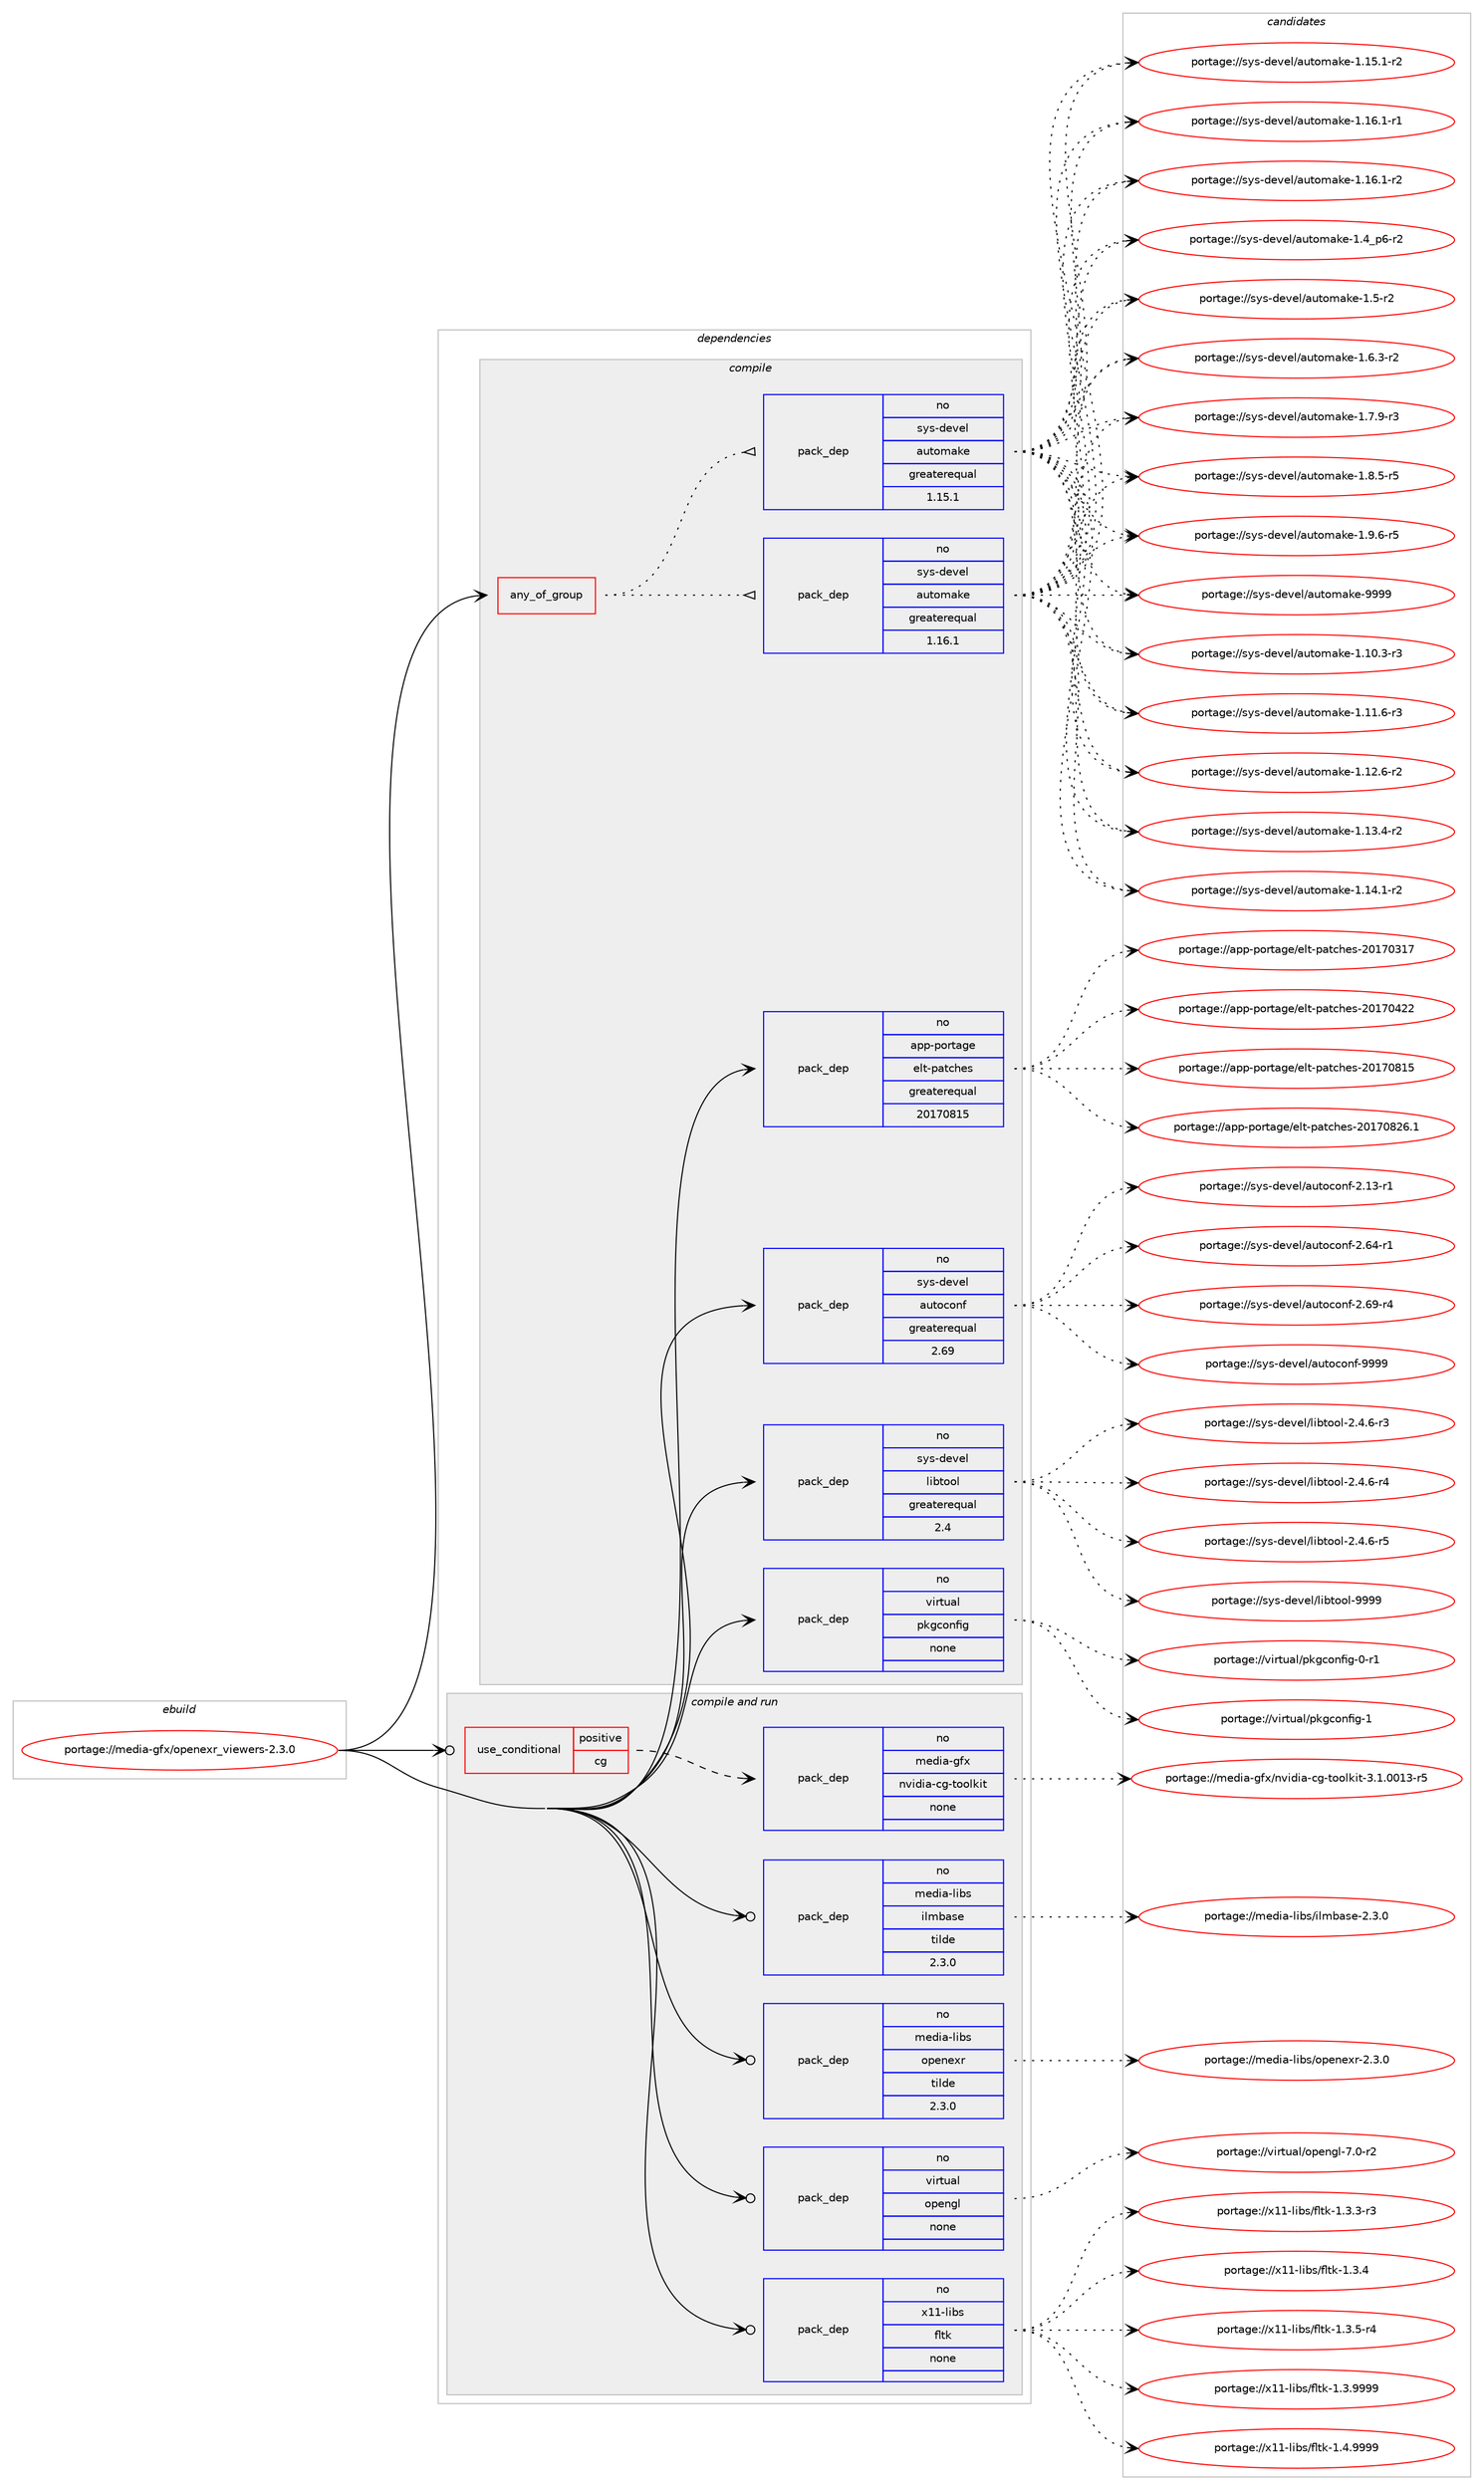 digraph prolog {

# *************
# Graph options
# *************

newrank=true;
concentrate=true;
compound=true;
graph [rankdir=LR,fontname=Helvetica,fontsize=10,ranksep=1.5];#, ranksep=2.5, nodesep=0.2];
edge  [arrowhead=vee];
node  [fontname=Helvetica,fontsize=10];

# **********
# The ebuild
# **********

subgraph cluster_leftcol {
color=gray;
rank=same;
label=<<i>ebuild</i>>;
id [label="portage://media-gfx/openexr_viewers-2.3.0", color=red, width=4, href="../media-gfx/openexr_viewers-2.3.0.svg"];
}

# ****************
# The dependencies
# ****************

subgraph cluster_midcol {
color=gray;
label=<<i>dependencies</i>>;
subgraph cluster_compile {
fillcolor="#eeeeee";
style=filled;
label=<<i>compile</i>>;
subgraph any4967 {
dependency315525 [label=<<TABLE BORDER="0" CELLBORDER="1" CELLSPACING="0" CELLPADDING="4"><TR><TD CELLPADDING="10">any_of_group</TD></TR></TABLE>>, shape=none, color=red];subgraph pack231570 {
dependency315526 [label=<<TABLE BORDER="0" CELLBORDER="1" CELLSPACING="0" CELLPADDING="4" WIDTH="220"><TR><TD ROWSPAN="6" CELLPADDING="30">pack_dep</TD></TR><TR><TD WIDTH="110">no</TD></TR><TR><TD>sys-devel</TD></TR><TR><TD>automake</TD></TR><TR><TD>greaterequal</TD></TR><TR><TD>1.16.1</TD></TR></TABLE>>, shape=none, color=blue];
}
dependency315525:e -> dependency315526:w [weight=20,style="dotted",arrowhead="oinv"];
subgraph pack231571 {
dependency315527 [label=<<TABLE BORDER="0" CELLBORDER="1" CELLSPACING="0" CELLPADDING="4" WIDTH="220"><TR><TD ROWSPAN="6" CELLPADDING="30">pack_dep</TD></TR><TR><TD WIDTH="110">no</TD></TR><TR><TD>sys-devel</TD></TR><TR><TD>automake</TD></TR><TR><TD>greaterequal</TD></TR><TR><TD>1.15.1</TD></TR></TABLE>>, shape=none, color=blue];
}
dependency315525:e -> dependency315527:w [weight=20,style="dotted",arrowhead="oinv"];
}
id:e -> dependency315525:w [weight=20,style="solid",arrowhead="vee"];
subgraph pack231572 {
dependency315528 [label=<<TABLE BORDER="0" CELLBORDER="1" CELLSPACING="0" CELLPADDING="4" WIDTH="220"><TR><TD ROWSPAN="6" CELLPADDING="30">pack_dep</TD></TR><TR><TD WIDTH="110">no</TD></TR><TR><TD>app-portage</TD></TR><TR><TD>elt-patches</TD></TR><TR><TD>greaterequal</TD></TR><TR><TD>20170815</TD></TR></TABLE>>, shape=none, color=blue];
}
id:e -> dependency315528:w [weight=20,style="solid",arrowhead="vee"];
subgraph pack231573 {
dependency315529 [label=<<TABLE BORDER="0" CELLBORDER="1" CELLSPACING="0" CELLPADDING="4" WIDTH="220"><TR><TD ROWSPAN="6" CELLPADDING="30">pack_dep</TD></TR><TR><TD WIDTH="110">no</TD></TR><TR><TD>sys-devel</TD></TR><TR><TD>autoconf</TD></TR><TR><TD>greaterequal</TD></TR><TR><TD>2.69</TD></TR></TABLE>>, shape=none, color=blue];
}
id:e -> dependency315529:w [weight=20,style="solid",arrowhead="vee"];
subgraph pack231574 {
dependency315530 [label=<<TABLE BORDER="0" CELLBORDER="1" CELLSPACING="0" CELLPADDING="4" WIDTH="220"><TR><TD ROWSPAN="6" CELLPADDING="30">pack_dep</TD></TR><TR><TD WIDTH="110">no</TD></TR><TR><TD>sys-devel</TD></TR><TR><TD>libtool</TD></TR><TR><TD>greaterequal</TD></TR><TR><TD>2.4</TD></TR></TABLE>>, shape=none, color=blue];
}
id:e -> dependency315530:w [weight=20,style="solid",arrowhead="vee"];
subgraph pack231575 {
dependency315531 [label=<<TABLE BORDER="0" CELLBORDER="1" CELLSPACING="0" CELLPADDING="4" WIDTH="220"><TR><TD ROWSPAN="6" CELLPADDING="30">pack_dep</TD></TR><TR><TD WIDTH="110">no</TD></TR><TR><TD>virtual</TD></TR><TR><TD>pkgconfig</TD></TR><TR><TD>none</TD></TR><TR><TD></TD></TR></TABLE>>, shape=none, color=blue];
}
id:e -> dependency315531:w [weight=20,style="solid",arrowhead="vee"];
}
subgraph cluster_compileandrun {
fillcolor="#eeeeee";
style=filled;
label=<<i>compile and run</i>>;
subgraph cond78872 {
dependency315532 [label=<<TABLE BORDER="0" CELLBORDER="1" CELLSPACING="0" CELLPADDING="4"><TR><TD ROWSPAN="3" CELLPADDING="10">use_conditional</TD></TR><TR><TD>positive</TD></TR><TR><TD>cg</TD></TR></TABLE>>, shape=none, color=red];
subgraph pack231576 {
dependency315533 [label=<<TABLE BORDER="0" CELLBORDER="1" CELLSPACING="0" CELLPADDING="4" WIDTH="220"><TR><TD ROWSPAN="6" CELLPADDING="30">pack_dep</TD></TR><TR><TD WIDTH="110">no</TD></TR><TR><TD>media-gfx</TD></TR><TR><TD>nvidia-cg-toolkit</TD></TR><TR><TD>none</TD></TR><TR><TD></TD></TR></TABLE>>, shape=none, color=blue];
}
dependency315532:e -> dependency315533:w [weight=20,style="dashed",arrowhead="vee"];
}
id:e -> dependency315532:w [weight=20,style="solid",arrowhead="odotvee"];
subgraph pack231577 {
dependency315534 [label=<<TABLE BORDER="0" CELLBORDER="1" CELLSPACING="0" CELLPADDING="4" WIDTH="220"><TR><TD ROWSPAN="6" CELLPADDING="30">pack_dep</TD></TR><TR><TD WIDTH="110">no</TD></TR><TR><TD>media-libs</TD></TR><TR><TD>ilmbase</TD></TR><TR><TD>tilde</TD></TR><TR><TD>2.3.0</TD></TR></TABLE>>, shape=none, color=blue];
}
id:e -> dependency315534:w [weight=20,style="solid",arrowhead="odotvee"];
subgraph pack231578 {
dependency315535 [label=<<TABLE BORDER="0" CELLBORDER="1" CELLSPACING="0" CELLPADDING="4" WIDTH="220"><TR><TD ROWSPAN="6" CELLPADDING="30">pack_dep</TD></TR><TR><TD WIDTH="110">no</TD></TR><TR><TD>media-libs</TD></TR><TR><TD>openexr</TD></TR><TR><TD>tilde</TD></TR><TR><TD>2.3.0</TD></TR></TABLE>>, shape=none, color=blue];
}
id:e -> dependency315535:w [weight=20,style="solid",arrowhead="odotvee"];
subgraph pack231579 {
dependency315536 [label=<<TABLE BORDER="0" CELLBORDER="1" CELLSPACING="0" CELLPADDING="4" WIDTH="220"><TR><TD ROWSPAN="6" CELLPADDING="30">pack_dep</TD></TR><TR><TD WIDTH="110">no</TD></TR><TR><TD>virtual</TD></TR><TR><TD>opengl</TD></TR><TR><TD>none</TD></TR><TR><TD></TD></TR></TABLE>>, shape=none, color=blue];
}
id:e -> dependency315536:w [weight=20,style="solid",arrowhead="odotvee"];
subgraph pack231580 {
dependency315537 [label=<<TABLE BORDER="0" CELLBORDER="1" CELLSPACING="0" CELLPADDING="4" WIDTH="220"><TR><TD ROWSPAN="6" CELLPADDING="30">pack_dep</TD></TR><TR><TD WIDTH="110">no</TD></TR><TR><TD>x11-libs</TD></TR><TR><TD>fltk</TD></TR><TR><TD>none</TD></TR><TR><TD></TD></TR></TABLE>>, shape=none, color=blue];
}
id:e -> dependency315537:w [weight=20,style="solid",arrowhead="odotvee"];
}
subgraph cluster_run {
fillcolor="#eeeeee";
style=filled;
label=<<i>run</i>>;
}
}

# **************
# The candidates
# **************

subgraph cluster_choices {
rank=same;
color=gray;
label=<<i>candidates</i>>;

subgraph choice231570 {
color=black;
nodesep=1;
choiceportage11512111545100101118101108479711711611110997107101454946494846514511451 [label="portage://sys-devel/automake-1.10.3-r3", color=red, width=4,href="../sys-devel/automake-1.10.3-r3.svg"];
choiceportage11512111545100101118101108479711711611110997107101454946494946544511451 [label="portage://sys-devel/automake-1.11.6-r3", color=red, width=4,href="../sys-devel/automake-1.11.6-r3.svg"];
choiceportage11512111545100101118101108479711711611110997107101454946495046544511450 [label="portage://sys-devel/automake-1.12.6-r2", color=red, width=4,href="../sys-devel/automake-1.12.6-r2.svg"];
choiceportage11512111545100101118101108479711711611110997107101454946495146524511450 [label="portage://sys-devel/automake-1.13.4-r2", color=red, width=4,href="../sys-devel/automake-1.13.4-r2.svg"];
choiceportage11512111545100101118101108479711711611110997107101454946495246494511450 [label="portage://sys-devel/automake-1.14.1-r2", color=red, width=4,href="../sys-devel/automake-1.14.1-r2.svg"];
choiceportage11512111545100101118101108479711711611110997107101454946495346494511450 [label="portage://sys-devel/automake-1.15.1-r2", color=red, width=4,href="../sys-devel/automake-1.15.1-r2.svg"];
choiceportage11512111545100101118101108479711711611110997107101454946495446494511449 [label="portage://sys-devel/automake-1.16.1-r1", color=red, width=4,href="../sys-devel/automake-1.16.1-r1.svg"];
choiceportage11512111545100101118101108479711711611110997107101454946495446494511450 [label="portage://sys-devel/automake-1.16.1-r2", color=red, width=4,href="../sys-devel/automake-1.16.1-r2.svg"];
choiceportage115121115451001011181011084797117116111109971071014549465295112544511450 [label="portage://sys-devel/automake-1.4_p6-r2", color=red, width=4,href="../sys-devel/automake-1.4_p6-r2.svg"];
choiceportage11512111545100101118101108479711711611110997107101454946534511450 [label="portage://sys-devel/automake-1.5-r2", color=red, width=4,href="../sys-devel/automake-1.5-r2.svg"];
choiceportage115121115451001011181011084797117116111109971071014549465446514511450 [label="portage://sys-devel/automake-1.6.3-r2", color=red, width=4,href="../sys-devel/automake-1.6.3-r2.svg"];
choiceportage115121115451001011181011084797117116111109971071014549465546574511451 [label="portage://sys-devel/automake-1.7.9-r3", color=red, width=4,href="../sys-devel/automake-1.7.9-r3.svg"];
choiceportage115121115451001011181011084797117116111109971071014549465646534511453 [label="portage://sys-devel/automake-1.8.5-r5", color=red, width=4,href="../sys-devel/automake-1.8.5-r5.svg"];
choiceportage115121115451001011181011084797117116111109971071014549465746544511453 [label="portage://sys-devel/automake-1.9.6-r5", color=red, width=4,href="../sys-devel/automake-1.9.6-r5.svg"];
choiceportage115121115451001011181011084797117116111109971071014557575757 [label="portage://sys-devel/automake-9999", color=red, width=4,href="../sys-devel/automake-9999.svg"];
dependency315526:e -> choiceportage11512111545100101118101108479711711611110997107101454946494846514511451:w [style=dotted,weight="100"];
dependency315526:e -> choiceportage11512111545100101118101108479711711611110997107101454946494946544511451:w [style=dotted,weight="100"];
dependency315526:e -> choiceportage11512111545100101118101108479711711611110997107101454946495046544511450:w [style=dotted,weight="100"];
dependency315526:e -> choiceportage11512111545100101118101108479711711611110997107101454946495146524511450:w [style=dotted,weight="100"];
dependency315526:e -> choiceportage11512111545100101118101108479711711611110997107101454946495246494511450:w [style=dotted,weight="100"];
dependency315526:e -> choiceportage11512111545100101118101108479711711611110997107101454946495346494511450:w [style=dotted,weight="100"];
dependency315526:e -> choiceportage11512111545100101118101108479711711611110997107101454946495446494511449:w [style=dotted,weight="100"];
dependency315526:e -> choiceportage11512111545100101118101108479711711611110997107101454946495446494511450:w [style=dotted,weight="100"];
dependency315526:e -> choiceportage115121115451001011181011084797117116111109971071014549465295112544511450:w [style=dotted,weight="100"];
dependency315526:e -> choiceportage11512111545100101118101108479711711611110997107101454946534511450:w [style=dotted,weight="100"];
dependency315526:e -> choiceportage115121115451001011181011084797117116111109971071014549465446514511450:w [style=dotted,weight="100"];
dependency315526:e -> choiceportage115121115451001011181011084797117116111109971071014549465546574511451:w [style=dotted,weight="100"];
dependency315526:e -> choiceportage115121115451001011181011084797117116111109971071014549465646534511453:w [style=dotted,weight="100"];
dependency315526:e -> choiceportage115121115451001011181011084797117116111109971071014549465746544511453:w [style=dotted,weight="100"];
dependency315526:e -> choiceportage115121115451001011181011084797117116111109971071014557575757:w [style=dotted,weight="100"];
}
subgraph choice231571 {
color=black;
nodesep=1;
choiceportage11512111545100101118101108479711711611110997107101454946494846514511451 [label="portage://sys-devel/automake-1.10.3-r3", color=red, width=4,href="../sys-devel/automake-1.10.3-r3.svg"];
choiceportage11512111545100101118101108479711711611110997107101454946494946544511451 [label="portage://sys-devel/automake-1.11.6-r3", color=red, width=4,href="../sys-devel/automake-1.11.6-r3.svg"];
choiceportage11512111545100101118101108479711711611110997107101454946495046544511450 [label="portage://sys-devel/automake-1.12.6-r2", color=red, width=4,href="../sys-devel/automake-1.12.6-r2.svg"];
choiceportage11512111545100101118101108479711711611110997107101454946495146524511450 [label="portage://sys-devel/automake-1.13.4-r2", color=red, width=4,href="../sys-devel/automake-1.13.4-r2.svg"];
choiceportage11512111545100101118101108479711711611110997107101454946495246494511450 [label="portage://sys-devel/automake-1.14.1-r2", color=red, width=4,href="../sys-devel/automake-1.14.1-r2.svg"];
choiceportage11512111545100101118101108479711711611110997107101454946495346494511450 [label="portage://sys-devel/automake-1.15.1-r2", color=red, width=4,href="../sys-devel/automake-1.15.1-r2.svg"];
choiceportage11512111545100101118101108479711711611110997107101454946495446494511449 [label="portage://sys-devel/automake-1.16.1-r1", color=red, width=4,href="../sys-devel/automake-1.16.1-r1.svg"];
choiceportage11512111545100101118101108479711711611110997107101454946495446494511450 [label="portage://sys-devel/automake-1.16.1-r2", color=red, width=4,href="../sys-devel/automake-1.16.1-r2.svg"];
choiceportage115121115451001011181011084797117116111109971071014549465295112544511450 [label="portage://sys-devel/automake-1.4_p6-r2", color=red, width=4,href="../sys-devel/automake-1.4_p6-r2.svg"];
choiceportage11512111545100101118101108479711711611110997107101454946534511450 [label="portage://sys-devel/automake-1.5-r2", color=red, width=4,href="../sys-devel/automake-1.5-r2.svg"];
choiceportage115121115451001011181011084797117116111109971071014549465446514511450 [label="portage://sys-devel/automake-1.6.3-r2", color=red, width=4,href="../sys-devel/automake-1.6.3-r2.svg"];
choiceportage115121115451001011181011084797117116111109971071014549465546574511451 [label="portage://sys-devel/automake-1.7.9-r3", color=red, width=4,href="../sys-devel/automake-1.7.9-r3.svg"];
choiceportage115121115451001011181011084797117116111109971071014549465646534511453 [label="portage://sys-devel/automake-1.8.5-r5", color=red, width=4,href="../sys-devel/automake-1.8.5-r5.svg"];
choiceportage115121115451001011181011084797117116111109971071014549465746544511453 [label="portage://sys-devel/automake-1.9.6-r5", color=red, width=4,href="../sys-devel/automake-1.9.6-r5.svg"];
choiceportage115121115451001011181011084797117116111109971071014557575757 [label="portage://sys-devel/automake-9999", color=red, width=4,href="../sys-devel/automake-9999.svg"];
dependency315527:e -> choiceportage11512111545100101118101108479711711611110997107101454946494846514511451:w [style=dotted,weight="100"];
dependency315527:e -> choiceportage11512111545100101118101108479711711611110997107101454946494946544511451:w [style=dotted,weight="100"];
dependency315527:e -> choiceportage11512111545100101118101108479711711611110997107101454946495046544511450:w [style=dotted,weight="100"];
dependency315527:e -> choiceportage11512111545100101118101108479711711611110997107101454946495146524511450:w [style=dotted,weight="100"];
dependency315527:e -> choiceportage11512111545100101118101108479711711611110997107101454946495246494511450:w [style=dotted,weight="100"];
dependency315527:e -> choiceportage11512111545100101118101108479711711611110997107101454946495346494511450:w [style=dotted,weight="100"];
dependency315527:e -> choiceportage11512111545100101118101108479711711611110997107101454946495446494511449:w [style=dotted,weight="100"];
dependency315527:e -> choiceportage11512111545100101118101108479711711611110997107101454946495446494511450:w [style=dotted,weight="100"];
dependency315527:e -> choiceportage115121115451001011181011084797117116111109971071014549465295112544511450:w [style=dotted,weight="100"];
dependency315527:e -> choiceportage11512111545100101118101108479711711611110997107101454946534511450:w [style=dotted,weight="100"];
dependency315527:e -> choiceportage115121115451001011181011084797117116111109971071014549465446514511450:w [style=dotted,weight="100"];
dependency315527:e -> choiceportage115121115451001011181011084797117116111109971071014549465546574511451:w [style=dotted,weight="100"];
dependency315527:e -> choiceportage115121115451001011181011084797117116111109971071014549465646534511453:w [style=dotted,weight="100"];
dependency315527:e -> choiceportage115121115451001011181011084797117116111109971071014549465746544511453:w [style=dotted,weight="100"];
dependency315527:e -> choiceportage115121115451001011181011084797117116111109971071014557575757:w [style=dotted,weight="100"];
}
subgraph choice231572 {
color=black;
nodesep=1;
choiceportage97112112451121111141169710310147101108116451129711699104101115455048495548514955 [label="portage://app-portage/elt-patches-20170317", color=red, width=4,href="../app-portage/elt-patches-20170317.svg"];
choiceportage97112112451121111141169710310147101108116451129711699104101115455048495548525050 [label="portage://app-portage/elt-patches-20170422", color=red, width=4,href="../app-portage/elt-patches-20170422.svg"];
choiceportage97112112451121111141169710310147101108116451129711699104101115455048495548564953 [label="portage://app-portage/elt-patches-20170815", color=red, width=4,href="../app-portage/elt-patches-20170815.svg"];
choiceportage971121124511211111411697103101471011081164511297116991041011154550484955485650544649 [label="portage://app-portage/elt-patches-20170826.1", color=red, width=4,href="../app-portage/elt-patches-20170826.1.svg"];
dependency315528:e -> choiceportage97112112451121111141169710310147101108116451129711699104101115455048495548514955:w [style=dotted,weight="100"];
dependency315528:e -> choiceportage97112112451121111141169710310147101108116451129711699104101115455048495548525050:w [style=dotted,weight="100"];
dependency315528:e -> choiceportage97112112451121111141169710310147101108116451129711699104101115455048495548564953:w [style=dotted,weight="100"];
dependency315528:e -> choiceportage971121124511211111411697103101471011081164511297116991041011154550484955485650544649:w [style=dotted,weight="100"];
}
subgraph choice231573 {
color=black;
nodesep=1;
choiceportage1151211154510010111810110847971171161119911111010245504649514511449 [label="portage://sys-devel/autoconf-2.13-r1", color=red, width=4,href="../sys-devel/autoconf-2.13-r1.svg"];
choiceportage1151211154510010111810110847971171161119911111010245504654524511449 [label="portage://sys-devel/autoconf-2.64-r1", color=red, width=4,href="../sys-devel/autoconf-2.64-r1.svg"];
choiceportage1151211154510010111810110847971171161119911111010245504654574511452 [label="portage://sys-devel/autoconf-2.69-r4", color=red, width=4,href="../sys-devel/autoconf-2.69-r4.svg"];
choiceportage115121115451001011181011084797117116111991111101024557575757 [label="portage://sys-devel/autoconf-9999", color=red, width=4,href="../sys-devel/autoconf-9999.svg"];
dependency315529:e -> choiceportage1151211154510010111810110847971171161119911111010245504649514511449:w [style=dotted,weight="100"];
dependency315529:e -> choiceportage1151211154510010111810110847971171161119911111010245504654524511449:w [style=dotted,weight="100"];
dependency315529:e -> choiceportage1151211154510010111810110847971171161119911111010245504654574511452:w [style=dotted,weight="100"];
dependency315529:e -> choiceportage115121115451001011181011084797117116111991111101024557575757:w [style=dotted,weight="100"];
}
subgraph choice231574 {
color=black;
nodesep=1;
choiceportage1151211154510010111810110847108105981161111111084550465246544511451 [label="portage://sys-devel/libtool-2.4.6-r3", color=red, width=4,href="../sys-devel/libtool-2.4.6-r3.svg"];
choiceportage1151211154510010111810110847108105981161111111084550465246544511452 [label="portage://sys-devel/libtool-2.4.6-r4", color=red, width=4,href="../sys-devel/libtool-2.4.6-r4.svg"];
choiceportage1151211154510010111810110847108105981161111111084550465246544511453 [label="portage://sys-devel/libtool-2.4.6-r5", color=red, width=4,href="../sys-devel/libtool-2.4.6-r5.svg"];
choiceportage1151211154510010111810110847108105981161111111084557575757 [label="portage://sys-devel/libtool-9999", color=red, width=4,href="../sys-devel/libtool-9999.svg"];
dependency315530:e -> choiceportage1151211154510010111810110847108105981161111111084550465246544511451:w [style=dotted,weight="100"];
dependency315530:e -> choiceportage1151211154510010111810110847108105981161111111084550465246544511452:w [style=dotted,weight="100"];
dependency315530:e -> choiceportage1151211154510010111810110847108105981161111111084550465246544511453:w [style=dotted,weight="100"];
dependency315530:e -> choiceportage1151211154510010111810110847108105981161111111084557575757:w [style=dotted,weight="100"];
}
subgraph choice231575 {
color=black;
nodesep=1;
choiceportage11810511411611797108471121071039911111010210510345484511449 [label="portage://virtual/pkgconfig-0-r1", color=red, width=4,href="../virtual/pkgconfig-0-r1.svg"];
choiceportage1181051141161179710847112107103991111101021051034549 [label="portage://virtual/pkgconfig-1", color=red, width=4,href="../virtual/pkgconfig-1.svg"];
dependency315531:e -> choiceportage11810511411611797108471121071039911111010210510345484511449:w [style=dotted,weight="100"];
dependency315531:e -> choiceportage1181051141161179710847112107103991111101021051034549:w [style=dotted,weight="100"];
}
subgraph choice231576 {
color=black;
nodesep=1;
choiceportage109101100105974510310212047110118105100105974599103451161111111081071051164551464946484849514511453 [label="portage://media-gfx/nvidia-cg-toolkit-3.1.0013-r5", color=red, width=4,href="../media-gfx/nvidia-cg-toolkit-3.1.0013-r5.svg"];
dependency315533:e -> choiceportage109101100105974510310212047110118105100105974599103451161111111081071051164551464946484849514511453:w [style=dotted,weight="100"];
}
subgraph choice231577 {
color=black;
nodesep=1;
choiceportage109101100105974510810598115471051081099897115101455046514648 [label="portage://media-libs/ilmbase-2.3.0", color=red, width=4,href="../media-libs/ilmbase-2.3.0.svg"];
dependency315534:e -> choiceportage109101100105974510810598115471051081099897115101455046514648:w [style=dotted,weight="100"];
}
subgraph choice231578 {
color=black;
nodesep=1;
choiceportage10910110010597451081059811547111112101110101120114455046514648 [label="portage://media-libs/openexr-2.3.0", color=red, width=4,href="../media-libs/openexr-2.3.0.svg"];
dependency315535:e -> choiceportage10910110010597451081059811547111112101110101120114455046514648:w [style=dotted,weight="100"];
}
subgraph choice231579 {
color=black;
nodesep=1;
choiceportage1181051141161179710847111112101110103108455546484511450 [label="portage://virtual/opengl-7.0-r2", color=red, width=4,href="../virtual/opengl-7.0-r2.svg"];
dependency315536:e -> choiceportage1181051141161179710847111112101110103108455546484511450:w [style=dotted,weight="100"];
}
subgraph choice231580 {
color=black;
nodesep=1;
choiceportage12049494510810598115471021081161074549465146514511451 [label="portage://x11-libs/fltk-1.3.3-r3", color=red, width=4,href="../x11-libs/fltk-1.3.3-r3.svg"];
choiceportage1204949451081059811547102108116107454946514652 [label="portage://x11-libs/fltk-1.3.4", color=red, width=4,href="../x11-libs/fltk-1.3.4.svg"];
choiceportage12049494510810598115471021081161074549465146534511452 [label="portage://x11-libs/fltk-1.3.5-r4", color=red, width=4,href="../x11-libs/fltk-1.3.5-r4.svg"];
choiceportage1204949451081059811547102108116107454946514657575757 [label="portage://x11-libs/fltk-1.3.9999", color=red, width=4,href="../x11-libs/fltk-1.3.9999.svg"];
choiceportage1204949451081059811547102108116107454946524657575757 [label="portage://x11-libs/fltk-1.4.9999", color=red, width=4,href="../x11-libs/fltk-1.4.9999.svg"];
dependency315537:e -> choiceportage12049494510810598115471021081161074549465146514511451:w [style=dotted,weight="100"];
dependency315537:e -> choiceportage1204949451081059811547102108116107454946514652:w [style=dotted,weight="100"];
dependency315537:e -> choiceportage12049494510810598115471021081161074549465146534511452:w [style=dotted,weight="100"];
dependency315537:e -> choiceportage1204949451081059811547102108116107454946514657575757:w [style=dotted,weight="100"];
dependency315537:e -> choiceportage1204949451081059811547102108116107454946524657575757:w [style=dotted,weight="100"];
}
}

}
